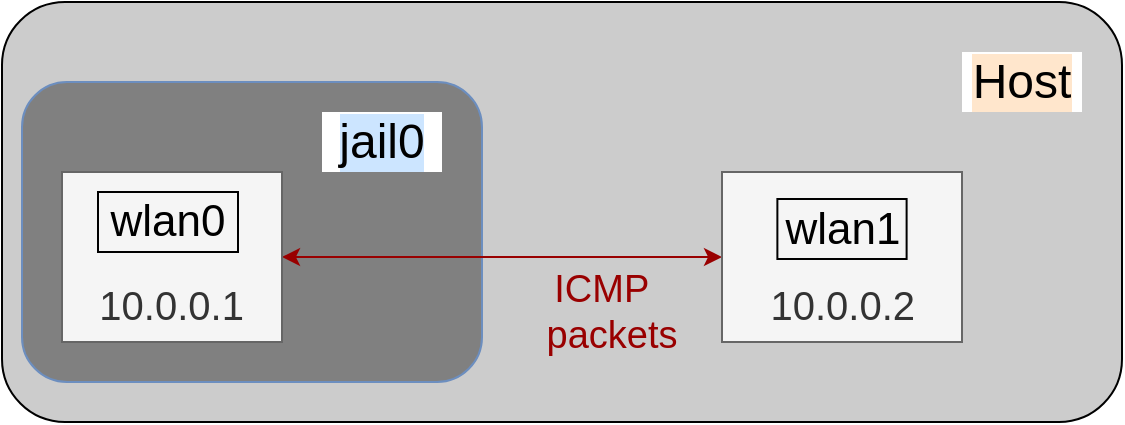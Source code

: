 <mxfile version="20.6.0" type="device"><diagram id="yKEXcPlmJ-0MOE49UtG4" name="第 1 页"><mxGraphModel dx="1064" dy="644" grid="1" gridSize="10" guides="1" tooltips="1" connect="1" arrows="1" fold="1" page="1" pageScale="1" pageWidth="827" pageHeight="1169" math="0" shadow="0"><root><mxCell id="0"/><mxCell id="1" parent="0"/><mxCell id="noVVICqNhIuuE6n4RVo_-1" value="" style="rounded=1;whiteSpace=wrap;html=1;fillColor=#CCCCCC;" parent="1" vertex="1"><mxGeometry x="10" y="270" width="560" height="210" as="geometry"/></mxCell><mxCell id="noVVICqNhIuuE6n4RVo_-8" value="" style="rounded=1;whiteSpace=wrap;html=1;fontSize=22;fillColor=#808080;strokeColor=#6c8ebf;" parent="1" vertex="1"><mxGeometry x="20" y="310" width="230" height="150" as="geometry"/></mxCell><mxCell id="noVVICqNhIuuE6n4RVo_-17" style="edgeStyle=none;rounded=0;orthogonalLoop=1;jettySize=auto;html=1;exitX=1;exitY=0.5;exitDx=0;exitDy=0;entryX=0;entryY=0.5;entryDx=0;entryDy=0;strokeColor=#990000;fontSize=24;fontColor=#000000;startArrow=classic;startFill=1;" parent="1" source="noVVICqNhIuuE6n4RVo_-7" target="noVVICqNhIuuE6n4RVo_-3" edge="1"><mxGeometry relative="1" as="geometry"><mxPoint x="480" y="490" as="targetPoint"/></mxGeometry></mxCell><mxCell id="noVVICqNhIuuE6n4RVo_-7" value="&lt;span style=&quot;font-size: 20px;&quot;&gt;&#9;&lt;/span&gt;&lt;br style=&quot;font-size: 20px;&quot;&gt;&lt;span style=&quot;font-size: 20px;&quot;&gt;&#9;&lt;/span&gt;&lt;span style=&quot;&quot;&gt;&#9;&lt;br&gt;&lt;/span&gt;&amp;nbsp; &amp;nbsp;10.0.0.1" style="rounded=0;whiteSpace=wrap;html=1;align=left;fontSize=20;verticalAlign=top;fillColor=#f5f5f5;fontColor=#333333;strokeColor=#666666;" parent="1" vertex="1"><mxGeometry x="40" y="355" width="110" height="85" as="geometry"/></mxCell><mxCell id="noVVICqNhIuuE6n4RVo_-9" value="&lt;font style=&quot;font-size: 22px;&quot;&gt;wlan0&lt;/font&gt;" style="text;html=1;strokeColor=default;fillColor=none;align=center;verticalAlign=middle;whiteSpace=wrap;rounded=0;fontSize=20;" parent="1" vertex="1"><mxGeometry x="58" y="365" width="70" height="30" as="geometry"/></mxCell><mxCell id="noVVICqNhIuuE6n4RVo_-13" value="ICMP &amp;nbsp;&lt;br&gt;packets" style="text;html=1;strokeColor=none;fillColor=none;align=center;verticalAlign=middle;whiteSpace=wrap;rounded=0;fontSize=19;fontColor=#990000;" parent="1" vertex="1"><mxGeometry x="230" y="410" width="170" height="30" as="geometry"/></mxCell><mxCell id="noVVICqNhIuuE6n4RVo_-15" value="jail0" style="text;html=1;align=center;verticalAlign=middle;whiteSpace=wrap;rounded=0;labelBackgroundColor=#CCE5FF;fontSize=24;fontColor=#000000;fillColor=default;" parent="1" vertex="1"><mxGeometry x="170" y="325" width="60" height="30" as="geometry"/></mxCell><mxCell id="noVVICqNhIuuE6n4RVo_-16" value="Host" style="text;html=1;align=center;verticalAlign=middle;whiteSpace=wrap;rounded=0;labelBackgroundColor=#FFE6CC;fontSize=24;fillColor=default;" parent="1" vertex="1"><mxGeometry x="490" y="295" width="60" height="30" as="geometry"/></mxCell><mxCell id="7DtIOv1h7EWxkG8WwSkW-1" value="" style="group" vertex="1" connectable="0" parent="1"><mxGeometry x="370" y="355" width="120" height="85" as="geometry"/></mxCell><mxCell id="noVVICqNhIuuE6n4RVo_-3" value="&lt;span style=&quot;white-space: pre; font-size: 20px;&quot;&gt;&#9;&lt;/span&gt;&lt;br style=&quot;font-size: 20px;&quot;&gt;&lt;span style=&quot;white-space: pre; font-size: 20px;&quot;&gt;&#9;&lt;br&gt;&lt;/span&gt;&lt;span style=&quot;white-space: pre;&quot;&gt;    10.0.0.2&lt;/span&gt;" style="rounded=0;whiteSpace=wrap;html=1;align=left;fontSize=20;verticalAlign=top;fillColor=#f5f5f5;fontColor=#333333;strokeColor=#666666;" parent="7DtIOv1h7EWxkG8WwSkW-1" vertex="1"><mxGeometry width="120" height="85" as="geometry"/></mxCell><mxCell id="noVVICqNhIuuE6n4RVo_-4" value="&lt;font style=&quot;font-size: 22px;&quot;&gt;wlan1&lt;/font&gt;" style="text;html=1;strokeColor=default;fillColor=none;align=center;verticalAlign=middle;whiteSpace=wrap;rounded=0;fontSize=20;" parent="7DtIOv1h7EWxkG8WwSkW-1" vertex="1"><mxGeometry x="27.691" y="13.5" width="64.615" height="30" as="geometry"/></mxCell></root></mxGraphModel></diagram></mxfile>